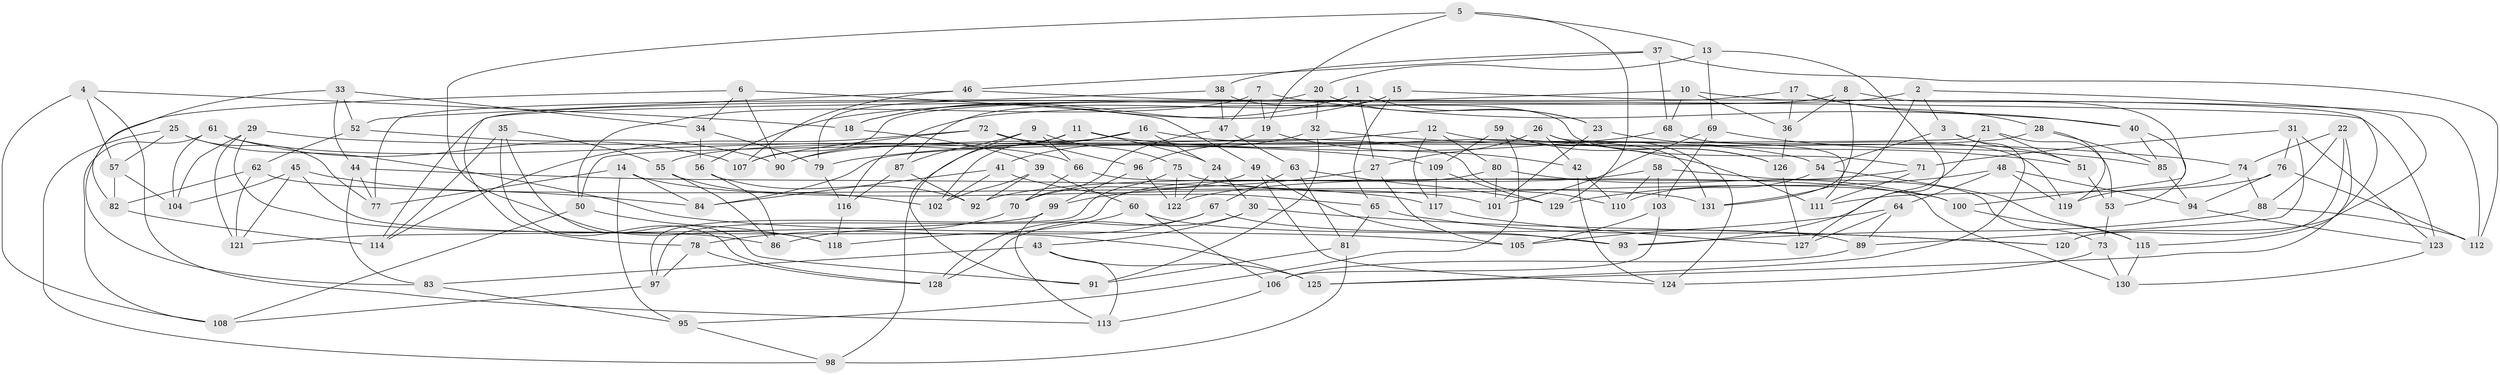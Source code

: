 // Generated by graph-tools (version 1.1) at 2025/16/03/09/25 04:16:40]
// undirected, 131 vertices, 262 edges
graph export_dot {
graph [start="1"]
  node [color=gray90,style=filled];
  1;
  2;
  3;
  4;
  5;
  6;
  7;
  8;
  9;
  10;
  11;
  12;
  13;
  14;
  15;
  16;
  17;
  18;
  19;
  20;
  21;
  22;
  23;
  24;
  25;
  26;
  27;
  28;
  29;
  30;
  31;
  32;
  33;
  34;
  35;
  36;
  37;
  38;
  39;
  40;
  41;
  42;
  43;
  44;
  45;
  46;
  47;
  48;
  49;
  50;
  51;
  52;
  53;
  54;
  55;
  56;
  57;
  58;
  59;
  60;
  61;
  62;
  63;
  64;
  65;
  66;
  67;
  68;
  69;
  70;
  71;
  72;
  73;
  74;
  75;
  76;
  77;
  78;
  79;
  80;
  81;
  82;
  83;
  84;
  85;
  86;
  87;
  88;
  89;
  90;
  91;
  92;
  93;
  94;
  95;
  96;
  97;
  98;
  99;
  100;
  101;
  102;
  103;
  104;
  105;
  106;
  107;
  108;
  109;
  110;
  111;
  112;
  113;
  114;
  115;
  116;
  117;
  118;
  119;
  120;
  121;
  122;
  123;
  124;
  125;
  126;
  127;
  128;
  129;
  130;
  131;
  1 -- 23;
  1 -- 79;
  1 -- 18;
  1 -- 27;
  2 -- 3;
  2 -- 116;
  2 -- 120;
  2 -- 131;
  3 -- 51;
  3 -- 125;
  3 -- 54;
  4 -- 113;
  4 -- 108;
  4 -- 57;
  4 -- 18;
  5 -- 129;
  5 -- 118;
  5 -- 19;
  5 -- 13;
  6 -- 34;
  6 -- 83;
  6 -- 49;
  6 -- 90;
  7 -- 40;
  7 -- 47;
  7 -- 19;
  7 -- 50;
  8 -- 36;
  8 -- 107;
  8 -- 131;
  8 -- 100;
  9 -- 87;
  9 -- 75;
  9 -- 91;
  9 -- 66;
  10 -- 56;
  10 -- 115;
  10 -- 68;
  10 -- 36;
  11 -- 98;
  11 -- 90;
  11 -- 24;
  11 -- 111;
  12 -- 90;
  12 -- 117;
  12 -- 131;
  12 -- 80;
  13 -- 69;
  13 -- 127;
  13 -- 20;
  14 -- 101;
  14 -- 95;
  14 -- 84;
  14 -- 77;
  15 -- 112;
  15 -- 87;
  15 -- 65;
  15 -- 18;
  16 -- 55;
  16 -- 54;
  16 -- 102;
  16 -- 24;
  17 -- 40;
  17 -- 114;
  17 -- 28;
  17 -- 36;
  18 -- 39;
  19 -- 42;
  19 -- 96;
  20 -- 23;
  20 -- 78;
  20 -- 32;
  21 -- 51;
  21 -- 53;
  21 -- 93;
  21 -- 50;
  22 -- 120;
  22 -- 125;
  22 -- 88;
  22 -- 74;
  23 -- 101;
  23 -- 51;
  24 -- 30;
  24 -- 122;
  25 -- 77;
  25 -- 105;
  25 -- 98;
  25 -- 57;
  26 -- 126;
  26 -- 27;
  26 -- 111;
  26 -- 42;
  27 -- 105;
  27 -- 99;
  28 -- 85;
  28 -- 119;
  28 -- 84;
  29 -- 104;
  29 -- 121;
  29 -- 86;
  29 -- 109;
  30 -- 43;
  30 -- 128;
  30 -- 120;
  31 -- 89;
  31 -- 71;
  31 -- 76;
  31 -- 123;
  32 -- 91;
  32 -- 41;
  32 -- 74;
  33 -- 34;
  33 -- 82;
  33 -- 52;
  33 -- 44;
  34 -- 56;
  34 -- 79;
  35 -- 114;
  35 -- 128;
  35 -- 91;
  35 -- 55;
  36 -- 126;
  37 -- 46;
  37 -- 68;
  37 -- 112;
  37 -- 38;
  38 -- 47;
  38 -- 77;
  38 -- 71;
  39 -- 102;
  39 -- 92;
  39 -- 60;
  40 -- 85;
  40 -- 53;
  41 -- 65;
  41 -- 84;
  41 -- 102;
  42 -- 124;
  42 -- 110;
  43 -- 83;
  43 -- 125;
  43 -- 113;
  44 -- 83;
  44 -- 77;
  44 -- 117;
  45 -- 121;
  45 -- 104;
  45 -- 125;
  45 -- 84;
  46 -- 123;
  46 -- 52;
  46 -- 107;
  47 -- 70;
  47 -- 63;
  48 -- 119;
  48 -- 64;
  48 -- 129;
  48 -- 94;
  49 -- 124;
  49 -- 70;
  49 -- 93;
  50 -- 108;
  50 -- 118;
  51 -- 53;
  52 -- 62;
  52 -- 90;
  53 -- 73;
  54 -- 110;
  54 -- 115;
  55 -- 86;
  55 -- 102;
  56 -- 86;
  56 -- 92;
  57 -- 82;
  57 -- 104;
  58 -- 103;
  58 -- 73;
  58 -- 110;
  58 -- 92;
  59 -- 109;
  59 -- 95;
  59 -- 124;
  59 -- 126;
  60 -- 93;
  60 -- 78;
  60 -- 106;
  61 -- 107;
  61 -- 108;
  61 -- 66;
  61 -- 104;
  62 -- 121;
  62 -- 82;
  62 -- 131;
  63 -- 67;
  63 -- 81;
  63 -- 129;
  64 -- 105;
  64 -- 127;
  64 -- 89;
  65 -- 81;
  65 -- 120;
  66 -- 70;
  66 -- 130;
  67 -- 118;
  67 -- 128;
  67 -- 89;
  68 -- 79;
  68 -- 119;
  69 -- 101;
  69 -- 103;
  69 -- 85;
  70 -- 86;
  71 -- 111;
  71 -- 122;
  72 -- 110;
  72 -- 96;
  72 -- 114;
  72 -- 107;
  73 -- 130;
  73 -- 124;
  74 -- 119;
  74 -- 88;
  75 -- 97;
  75 -- 122;
  75 -- 100;
  76 -- 94;
  76 -- 111;
  76 -- 112;
  78 -- 97;
  78 -- 128;
  79 -- 116;
  80 -- 101;
  80 -- 100;
  80 -- 97;
  81 -- 91;
  81 -- 98;
  82 -- 114;
  83 -- 95;
  85 -- 94;
  87 -- 92;
  87 -- 116;
  88 -- 112;
  88 -- 93;
  89 -- 106;
  94 -- 123;
  95 -- 98;
  96 -- 99;
  96 -- 122;
  97 -- 108;
  99 -- 113;
  99 -- 121;
  100 -- 115;
  103 -- 105;
  103 -- 106;
  106 -- 113;
  109 -- 117;
  109 -- 129;
  115 -- 130;
  116 -- 118;
  117 -- 127;
  123 -- 130;
  126 -- 127;
}
